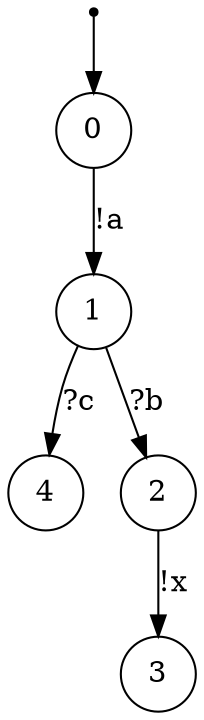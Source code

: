 digraph {
 node [shape=point] ENTRY
 node [shape=circle]
 ENTRY -> 0
0 -> 1 [label="!a"]
1 -> 4 [label="?c"]
1 -> 2 [label="?b"]
2 -> 3 [label="!x"]
}